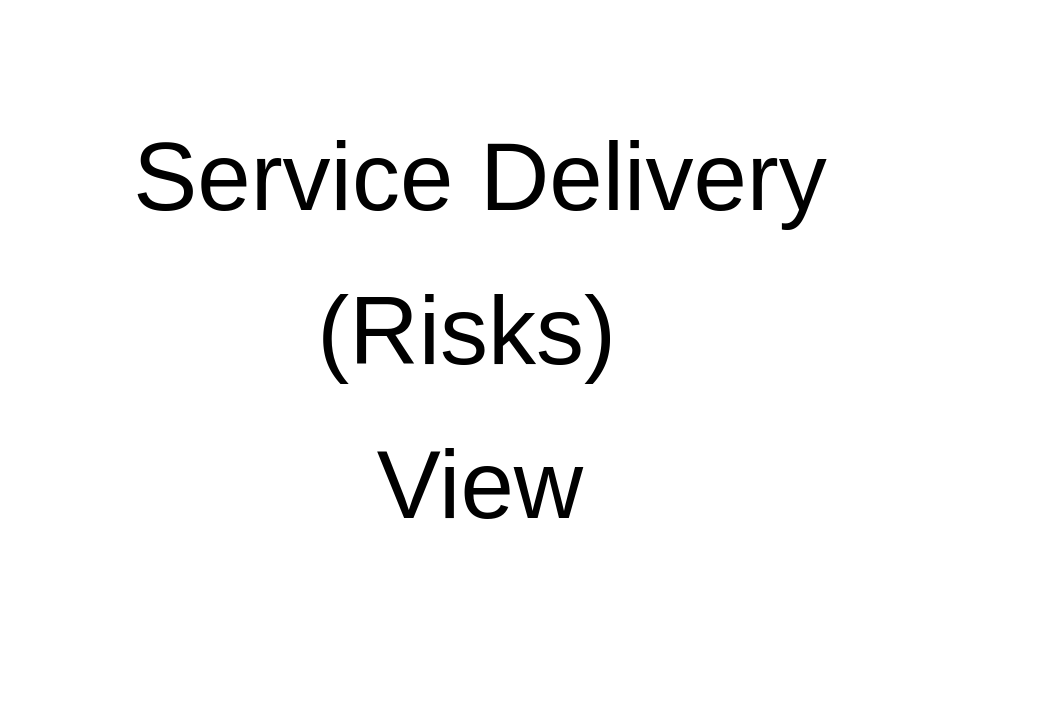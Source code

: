 <mxfile version="17.5.0" type="google"><diagram id="Smf2zBEPJnMXOHQjMFaE" name="DELIVERY RISKS VIEW"><mxGraphModel grid="1" page="1" gridSize="10" guides="1" tooltips="1" connect="1" arrows="1" fold="1" pageScale="1" pageWidth="827" pageHeight="1169" math="0" shadow="0"><root><mxCell id="HBEh1-BEgVi7kc8q6ROa-0"/><mxCell id="HBEh1-BEgVi7kc8q6ROa-1" value="Title/Page" parent="HBEh1-BEgVi7kc8q6ROa-0"/><mxCell id="HBEh1-BEgVi7kc8q6ROa-3" value="&lt;font style=&quot;font-size: 64px&quot;&gt;&lt;span style=&quot;font-size: 48px&quot;&gt;&lt;span style=&quot;font-weight: normal&quot;&gt;Service Delivery&lt;br&gt;(Risks)&amp;nbsp;&lt;br&gt;View&lt;/span&gt;&lt;br&gt;&lt;/span&gt;&lt;/font&gt;" style="text;html=1;strokeColor=none;fillColor=none;align=center;verticalAlign=middle;whiteSpace=wrap;rounded=0;fontSize=48;opacity=30;fontStyle=1" vertex="1" parent="HBEh1-BEgVi7kc8q6ROa-1"><mxGeometry x="160" y="200" width="480" height="320" as="geometry"/></mxCell><mxCell id="HBEh1-BEgVi7kc8q6ROa-4" value="About" parent="HBEh1-BEgVi7kc8q6ROa-0"/><UserObject label="" tooltip="ABOUT&#10;A Manual to help Stakeholders who are Accountable or Responsible for the delivery of Solutions composed of one or more IT Services." id="pMZV7fq1PGd_AhE2BH5P-0"><mxCell style="shape=image;html=1;verticalAlign=top;verticalLabelPosition=bottom;labelBackgroundColor=#ffffff;imageAspect=0;aspect=fixed;image=https://cdn1.iconfinder.com/data/icons/hawcons/32/699014-icon-28-information-128.png;shadow=0;dashed=0;fontFamily=Helvetica;fontSize=12;fontColor=#000000;align=center;strokeColor=#000000;fillColor=#505050;dashPattern=1 1;" vertex="1" parent="HBEh1-BEgVi7kc8q6ROa-4"><mxGeometry x="660" y="540" width="20" height="20" as="geometry"/></mxCell></UserObject></root></mxGraphModel></diagram></mxfile>